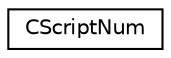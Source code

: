 digraph "Graphical Class Hierarchy"
{
  edge [fontname="Helvetica",fontsize="10",labelfontname="Helvetica",labelfontsize="10"];
  node [fontname="Helvetica",fontsize="10",shape=record];
  rankdir="LR";
  Node0 [label="CScriptNum",height=0.2,width=0.4,color="black", fillcolor="white", style="filled",URL="$d8/d95/class_c_script_num.html"];
}
